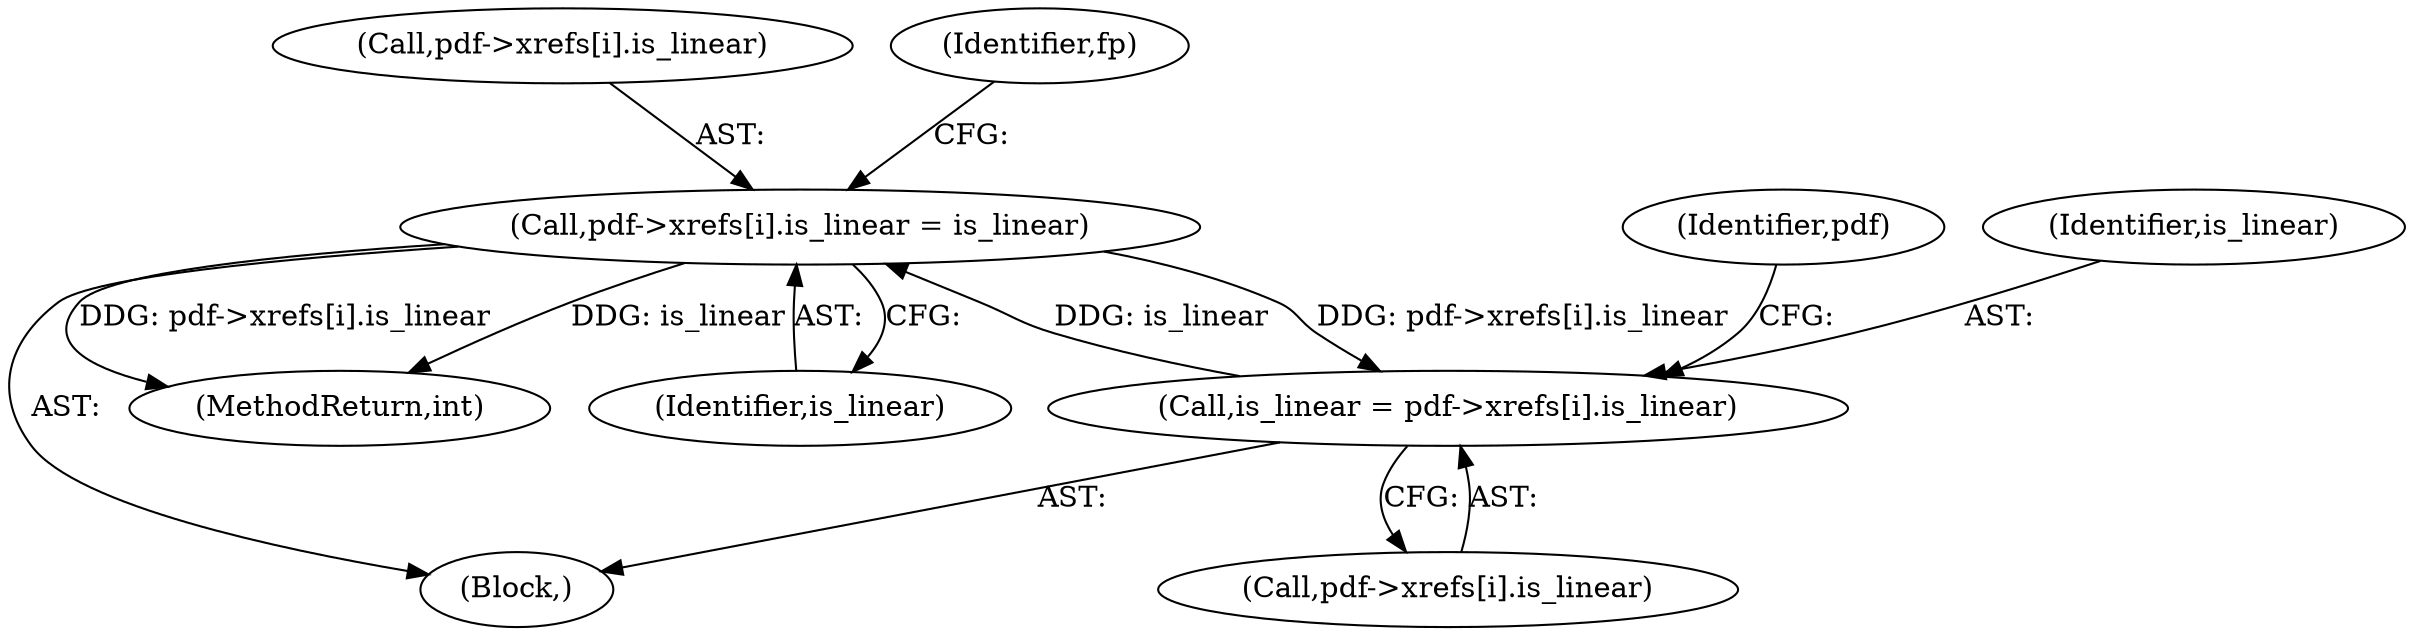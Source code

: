 digraph "0_pdfresurrect_0c4120fffa3dffe97b95c486a120eded82afe8a6_7@array" {
"1000356" [label="(Call,pdf->xrefs[i].is_linear = is_linear)"];
"1000337" [label="(Call,is_linear = pdf->xrefs[i].is_linear)"];
"1000356" [label="(Call,pdf->xrefs[i].is_linear = is_linear)"];
"1000338" [label="(Identifier,is_linear)"];
"1000357" [label="(Call,pdf->xrefs[i].is_linear)"];
"1000356" [label="(Call,pdf->xrefs[i].is_linear = is_linear)"];
"1000336" [label="(Block,)"];
"1000395" [label="(MethodReturn,int)"];
"1000339" [label="(Call,pdf->xrefs[i].is_linear)"];
"1000337" [label="(Call,is_linear = pdf->xrefs[i].is_linear)"];
"1000366" [label="(Identifier,fp)"];
"1000350" [label="(Identifier,pdf)"];
"1000364" [label="(Identifier,is_linear)"];
"1000356" -> "1000336"  [label="AST: "];
"1000356" -> "1000364"  [label="CFG: "];
"1000357" -> "1000356"  [label="AST: "];
"1000364" -> "1000356"  [label="AST: "];
"1000366" -> "1000356"  [label="CFG: "];
"1000356" -> "1000395"  [label="DDG: is_linear"];
"1000356" -> "1000395"  [label="DDG: pdf->xrefs[i].is_linear"];
"1000356" -> "1000337"  [label="DDG: pdf->xrefs[i].is_linear"];
"1000337" -> "1000356"  [label="DDG: is_linear"];
"1000337" -> "1000336"  [label="AST: "];
"1000337" -> "1000339"  [label="CFG: "];
"1000338" -> "1000337"  [label="AST: "];
"1000339" -> "1000337"  [label="AST: "];
"1000350" -> "1000337"  [label="CFG: "];
}
